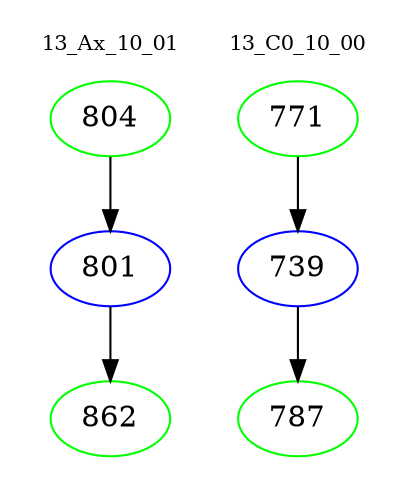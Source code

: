 digraph{
subgraph cluster_0 {
color = white
label = "13_Ax_10_01";
fontsize=10;
T0_804 [label="804", color="green"]
T0_804 -> T0_801 [color="black"]
T0_801 [label="801", color="blue"]
T0_801 -> T0_862 [color="black"]
T0_862 [label="862", color="green"]
}
subgraph cluster_1 {
color = white
label = "13_C0_10_00";
fontsize=10;
T1_771 [label="771", color="green"]
T1_771 -> T1_739 [color="black"]
T1_739 [label="739", color="blue"]
T1_739 -> T1_787 [color="black"]
T1_787 [label="787", color="green"]
}
}
